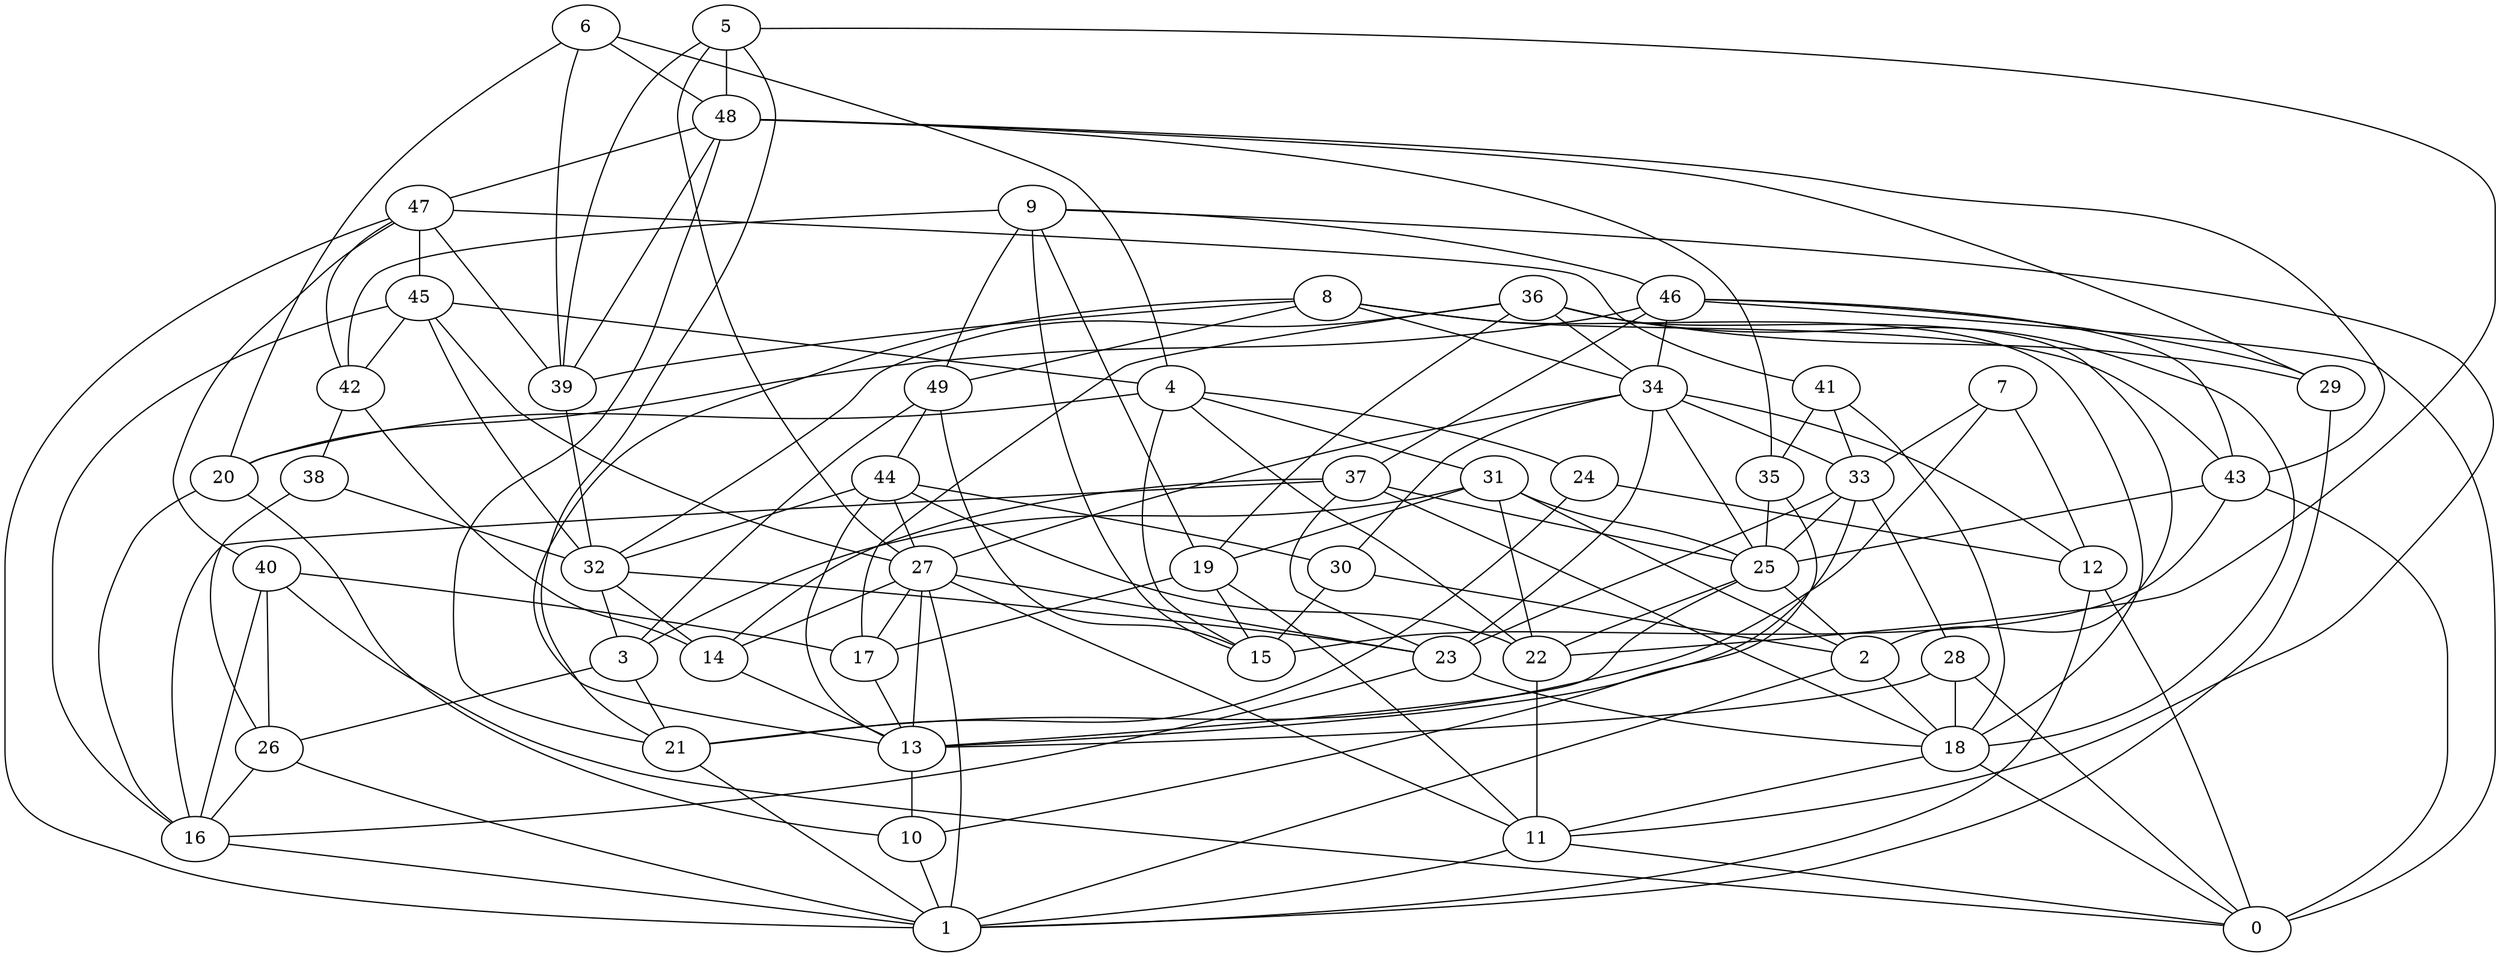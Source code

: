 digraph GG_graph {

subgraph G_graph {
edge [color = black]
"9" -> "19" [dir = none]
"8" -> "18" [dir = none]
"5" -> "39" [dir = none]
"35" -> "10" [dir = none]
"27" -> "23" [dir = none]
"49" -> "15" [dir = none]
"42" -> "38" [dir = none]
"42" -> "14" [dir = none]
"28" -> "0" [dir = none]
"28" -> "18" [dir = none]
"41" -> "18" [dir = none]
"7" -> "33" [dir = none]
"7" -> "21" [dir = none]
"37" -> "14" [dir = none]
"37" -> "16" [dir = none]
"37" -> "18" [dir = none]
"14" -> "13" [dir = none]
"34" -> "12" [dir = none]
"34" -> "30" [dir = none]
"34" -> "23" [dir = none]
"25" -> "22" [dir = none]
"2" -> "18" [dir = none]
"46" -> "29" [dir = none]
"46" -> "34" [dir = none]
"47" -> "40" [dir = none]
"47" -> "45" [dir = none]
"47" -> "41" [dir = none]
"16" -> "1" [dir = none]
"48" -> "43" [dir = none]
"48" -> "39" [dir = none]
"48" -> "21" [dir = none]
"48" -> "29" [dir = none]
"20" -> "10" [dir = none]
"20" -> "16" [dir = none]
"23" -> "18" [dir = none]
"44" -> "30" [dir = none]
"26" -> "16" [dir = none]
"24" -> "12" [dir = none]
"36" -> "17" [dir = none]
"36" -> "32" [dir = none]
"36" -> "18" [dir = none]
"4" -> "22" [dir = none]
"4" -> "15" [dir = none]
"4" -> "31" [dir = none]
"4" -> "20" [dir = none]
"31" -> "3" [dir = none]
"6" -> "20" [dir = none]
"19" -> "11" [dir = none]
"19" -> "15" [dir = none]
"31" -> "22" [dir = none]
"33" -> "28" [dir = none]
"12" -> "1" [dir = none]
"17" -> "13" [dir = none]
"44" -> "32" [dir = none]
"40" -> "26" [dir = none]
"34" -> "33" [dir = none]
"9" -> "49" [dir = none]
"27" -> "11" [dir = none]
"31" -> "2" [dir = none]
"47" -> "39" [dir = none]
"26" -> "1" [dir = none]
"9" -> "15" [dir = none]
"8" -> "43" [dir = none]
"5" -> "21" [dir = none]
"40" -> "17" [dir = none]
"34" -> "25" [dir = none]
"23" -> "16" [dir = none]
"11" -> "0" [dir = none]
"38" -> "26" [dir = none]
"6" -> "4" [dir = none]
"48" -> "47" [dir = none]
"36" -> "19" [dir = none]
"33" -> "23" [dir = none]
"8" -> "13" [dir = none]
"37" -> "23" [dir = none]
"38" -> "32" [dir = none]
"27" -> "13" [dir = none]
"33" -> "13" [dir = none]
"12" -> "0" [dir = none]
"19" -> "17" [dir = none]
"36" -> "34" [dir = none]
"24" -> "21" [dir = none]
"40" -> "16" [dir = none]
"13" -> "10" [dir = none]
"34" -> "27" [dir = none]
"11" -> "1" [dir = none]
"39" -> "32" [dir = none]
"46" -> "0" [dir = none]
"46" -> "43" [dir = none]
"41" -> "33" [dir = none]
"40" -> "0" [dir = none]
"3" -> "26" [dir = none]
"29" -> "1" [dir = none]
"27" -> "1" [dir = none]
"35" -> "25" [dir = none]
"31" -> "25" [dir = none]
"32" -> "14" [dir = none]
"25" -> "2" [dir = none]
"10" -> "1" [dir = none]
"8" -> "49" [dir = none]
"43" -> "25" [dir = none]
"47" -> "42" [dir = none]
"5" -> "27" [dir = none]
"32" -> "3" [dir = none]
"6" -> "39" [dir = none]
"25" -> "13" [dir = none]
"32" -> "23" [dir = none]
"22" -> "11" [dir = none]
"4" -> "24" [dir = none]
"45" -> "4" [dir = none]
"37" -> "25" [dir = none]
"5" -> "48" [dir = none]
"46" -> "37" [dir = none]
"44" -> "22" [dir = none]
"47" -> "1" [dir = none]
"46" -> "20" [dir = none]
"3" -> "21" [dir = none]
"45" -> "42" [dir = none]
"5" -> "22" [dir = none]
"48" -> "35" [dir = none]
"49" -> "3" [dir = none]
"18" -> "11" [dir = none]
"36" -> "2" [dir = none]
"8" -> "34" [dir = none]
"36" -> "29" [dir = none]
"28" -> "13" [dir = none]
"45" -> "27" [dir = none]
"27" -> "14" [dir = none]
"27" -> "17" [dir = none]
"33" -> "25" [dir = none]
"43" -> "0" [dir = none]
"44" -> "13" [dir = none]
"43" -> "15" [dir = none]
"31" -> "19" [dir = none]
"45" -> "16" [dir = none]
"49" -> "44" [dir = none]
"9" -> "11" [dir = none]
"41" -> "35" [dir = none]
"2" -> "1" [dir = none]
"9" -> "46" [dir = none]
"7" -> "12" [dir = none]
"8" -> "39" [dir = none]
"30" -> "2" [dir = none]
"44" -> "27" [dir = none]
"21" -> "1" [dir = none]
"18" -> "0" [dir = none]
"9" -> "42" [dir = none]
"45" -> "32" [dir = none]
"6" -> "48" [dir = none]
"30" -> "15" [dir = none]
}

}
